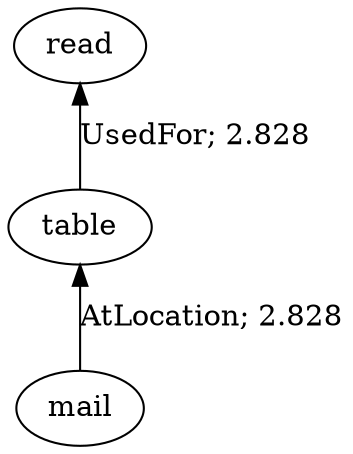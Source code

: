 // The path the concepts from "read" to "mail".Path Length: 2; Weight Sum: 5.65685424949238; Average Weight: 2.82842712474619
digraph "5_a---read-mail---PLen2_WSum5.657_WAvg2.828" {
	0 [label=read]
	1 [label=table]
	2 [label=mail]
	0 -> 1 [label="UsedFor; 2.828" dir=back weight=2.828]
	1 -> 2 [label="AtLocation; 2.828" dir=back weight=2.828]
}
